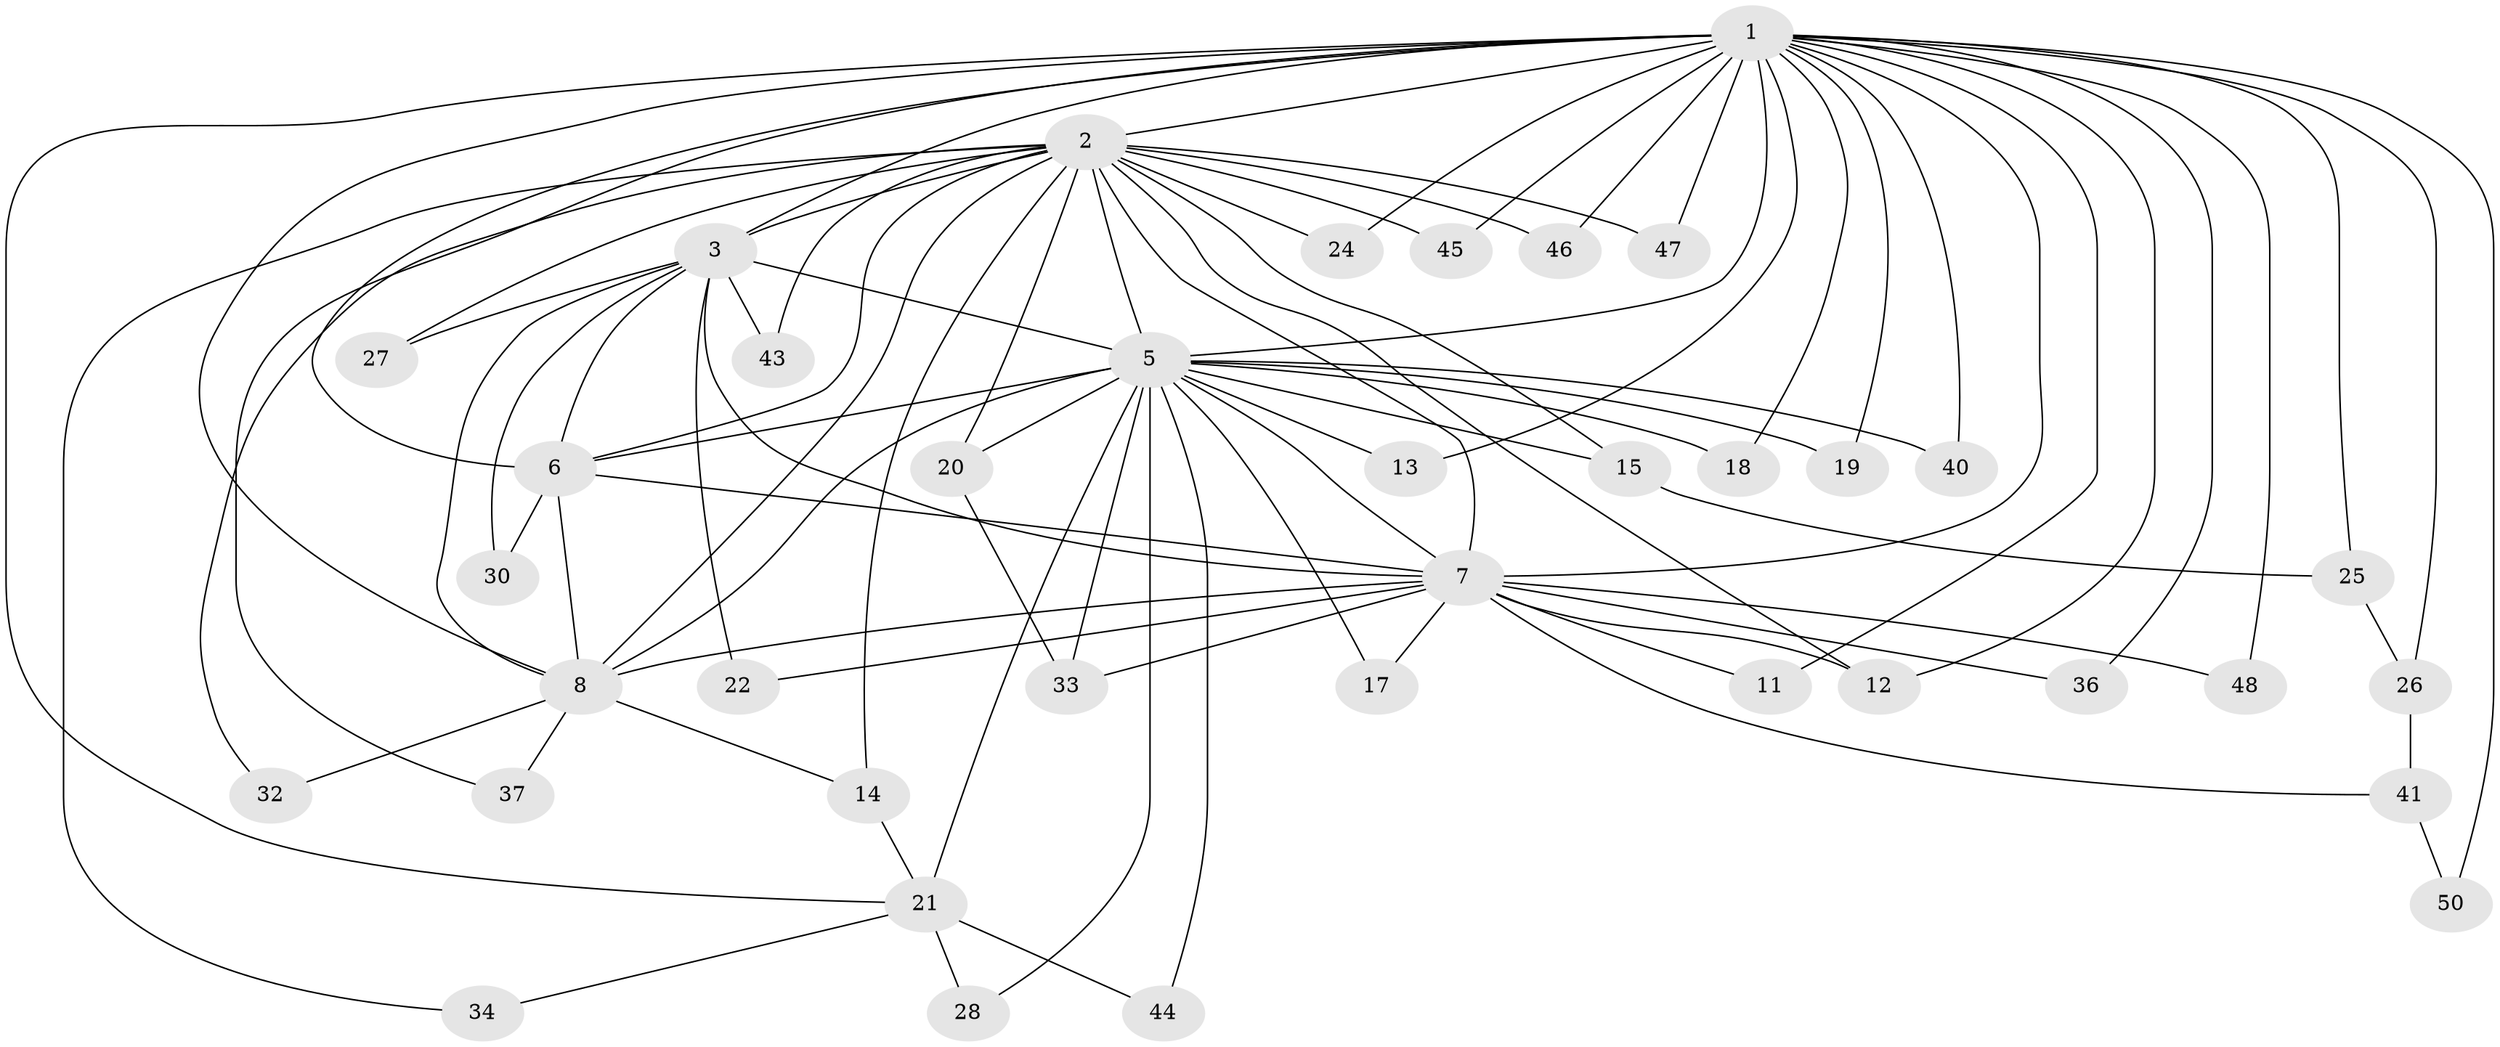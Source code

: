 // original degree distribution, {25: 0.0196078431372549, 16: 0.0392156862745098, 14: 0.0196078431372549, 13: 0.0392156862745098, 19: 0.0196078431372549, 11: 0.0196078431372549, 18: 0.0196078431372549, 12: 0.0196078431372549, 3: 0.17647058823529413, 2: 0.5686274509803921, 4: 0.058823529411764705}
// Generated by graph-tools (version 1.1) at 2025/41/03/06/25 10:41:41]
// undirected, 38 vertices, 86 edges
graph export_dot {
graph [start="1"]
  node [color=gray90,style=filled];
  1 [super="+4"];
  2 [super="+10"];
  3 [super="+49"];
  5 [super="+9"];
  6 [super="+39"];
  7 [super="+42"];
  8 [super="+38"];
  11 [super="+35"];
  12 [super="+16"];
  13 [super="+31"];
  14;
  15;
  17;
  18;
  19;
  20;
  21 [super="+23"];
  22;
  24;
  25;
  26 [super="+29"];
  27;
  28;
  30;
  32;
  33 [super="+51"];
  34;
  36;
  37;
  40;
  41;
  43;
  44;
  45;
  46;
  47;
  48;
  50;
  1 -- 2 [weight=4];
  1 -- 3 [weight=2];
  1 -- 5 [weight=4];
  1 -- 6 [weight=2];
  1 -- 7 [weight=2];
  1 -- 8 [weight=3];
  1 -- 11 [weight=2];
  1 -- 12;
  1 -- 18;
  1 -- 19;
  1 -- 21;
  1 -- 24;
  1 -- 26 [weight=2];
  1 -- 36;
  1 -- 37;
  1 -- 45;
  1 -- 46;
  1 -- 47;
  1 -- 48;
  1 -- 50;
  1 -- 40;
  1 -- 13;
  1 -- 25;
  2 -- 3 [weight=3];
  2 -- 5 [weight=4];
  2 -- 6 [weight=2];
  2 -- 7 [weight=3];
  2 -- 8 [weight=2];
  2 -- 12;
  2 -- 14;
  2 -- 27;
  2 -- 34;
  2 -- 43;
  2 -- 45;
  2 -- 46;
  2 -- 32;
  2 -- 15;
  2 -- 47;
  2 -- 20;
  2 -- 24;
  3 -- 5 [weight=2];
  3 -- 6;
  3 -- 7;
  3 -- 8;
  3 -- 22;
  3 -- 27;
  3 -- 30;
  3 -- 43;
  5 -- 6 [weight=3];
  5 -- 7 [weight=2];
  5 -- 8 [weight=2];
  5 -- 13 [weight=2];
  5 -- 15;
  5 -- 17;
  5 -- 18;
  5 -- 19;
  5 -- 20;
  5 -- 40;
  5 -- 44;
  5 -- 33;
  5 -- 28;
  5 -- 21;
  6 -- 7;
  6 -- 8;
  6 -- 30;
  7 -- 8;
  7 -- 11;
  7 -- 17;
  7 -- 22;
  7 -- 36;
  7 -- 41;
  7 -- 48;
  7 -- 12;
  7 -- 33;
  8 -- 14;
  8 -- 32;
  8 -- 37;
  14 -- 21;
  15 -- 25;
  20 -- 33;
  21 -- 44;
  21 -- 28;
  21 -- 34;
  25 -- 26;
  26 -- 41;
  41 -- 50;
}
